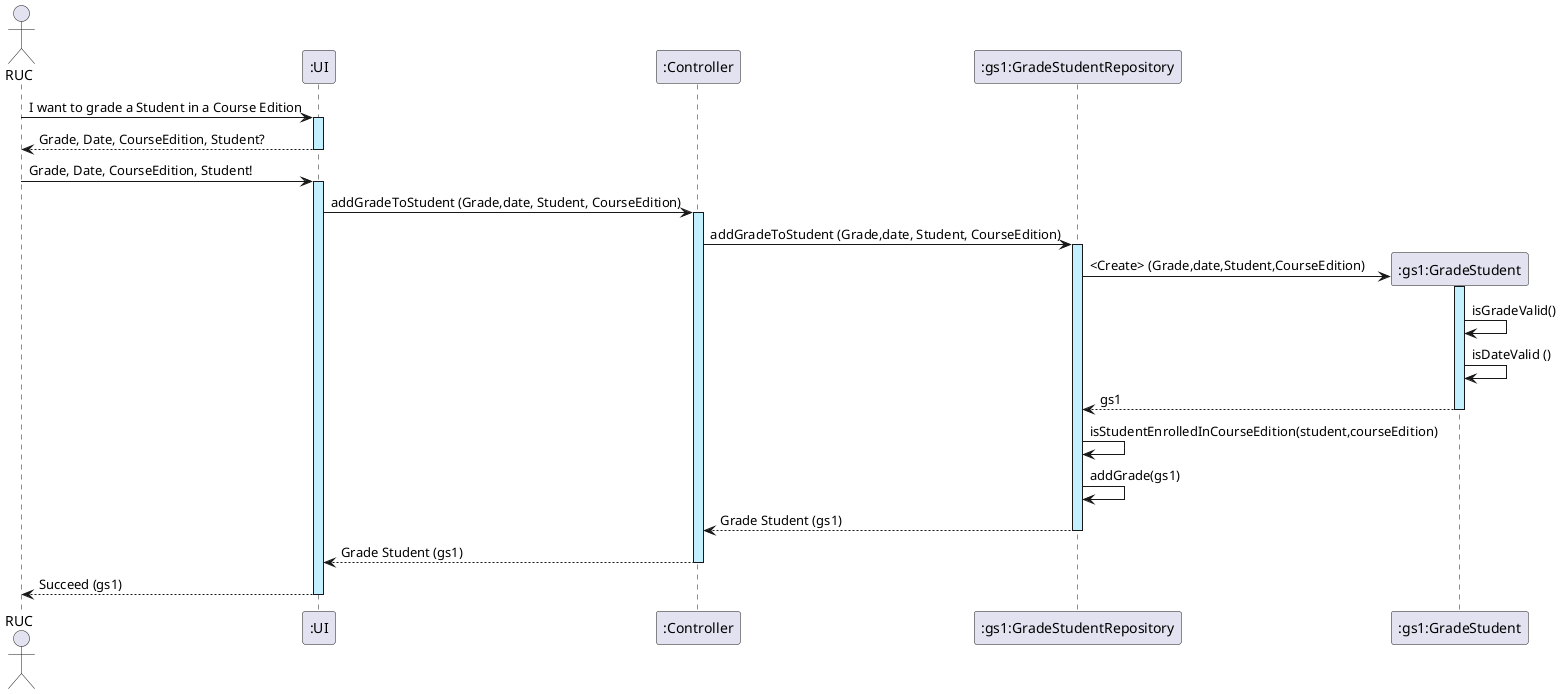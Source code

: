 @startuml
actor RUC
participant ":UI" as UI
participant ":Controller" as ctr
participant ":gs1:GradeStudentRepository" as GR

RUC -> UI ++ #application: I want to grade a Student in a Course Edition
UI --> RUC --: Grade, Date, CourseEdition, Student?
RUC -> UI ++ #application: Grade, Date, CourseEdition, Student!
UI -> ctr ++ #application : addGradeToStudent (Grade,date, Student, CourseEdition)
ctr -> GR ++ #application : addGradeToStudent (Grade,date, Student, CourseEdition)

create ":gs1:GradeStudent" as gs
GR -> gs ++ #application : <Create> (Grade,date,Student,CourseEdition)
gs -> gs : isGradeValid()
gs -> gs : isDateValid ()
gs --> GR -- : gs1

GR -> GR : isStudentEnrolledInCourseEdition(student,courseEdition)

GR -> GR : addGrade(gs1)

GR --> ctr --: Grade Student (gs1)
ctr --> UI --: Grade Student (gs1)
UI --> RUC --: Succeed (gs1)

@enduml